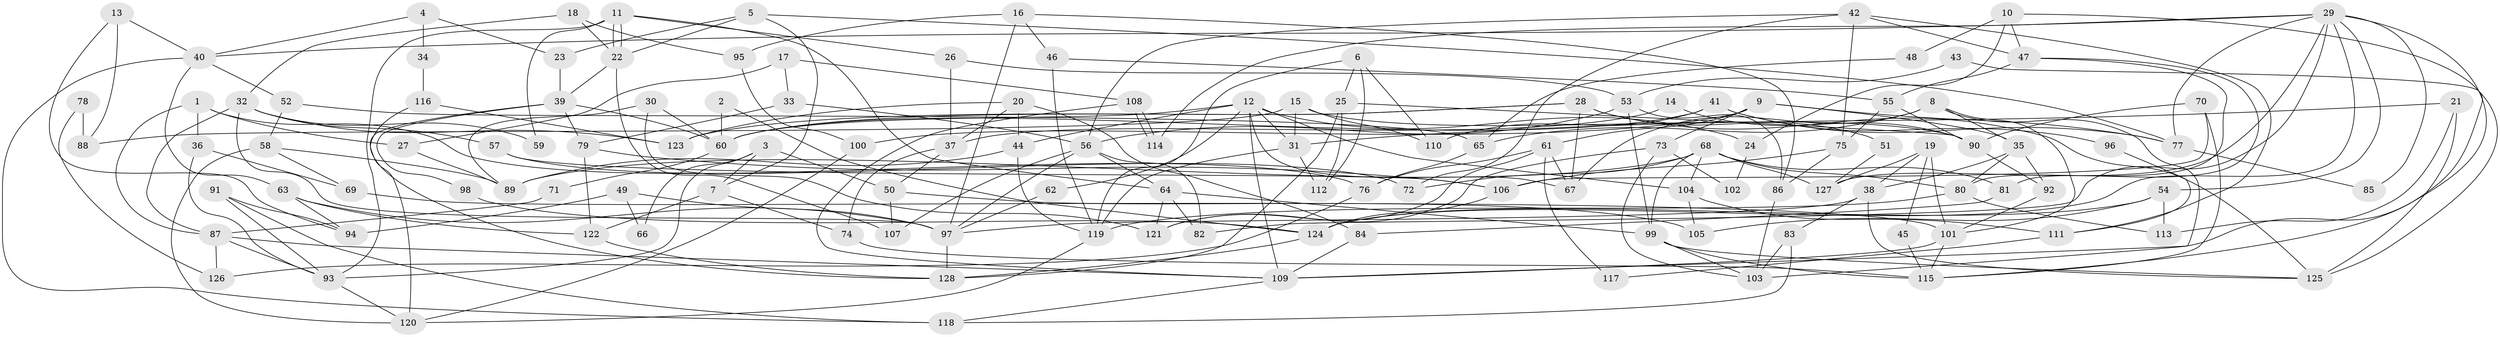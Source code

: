 // coarse degree distribution, {5: 0.12048192771084337, 2: 0.10843373493975904, 6: 0.13253012048192772, 3: 0.24096385542168675, 4: 0.14457831325301204, 7: 0.0963855421686747, 8: 0.0963855421686747, 9: 0.04819277108433735, 10: 0.012048192771084338}
// Generated by graph-tools (version 1.1) at 2025/24/03/03/25 07:24:04]
// undirected, 128 vertices, 256 edges
graph export_dot {
graph [start="1"]
  node [color=gray90,style=filled];
  1;
  2;
  3;
  4;
  5;
  6;
  7;
  8;
  9;
  10;
  11;
  12;
  13;
  14;
  15;
  16;
  17;
  18;
  19;
  20;
  21;
  22;
  23;
  24;
  25;
  26;
  27;
  28;
  29;
  30;
  31;
  32;
  33;
  34;
  35;
  36;
  37;
  38;
  39;
  40;
  41;
  42;
  43;
  44;
  45;
  46;
  47;
  48;
  49;
  50;
  51;
  52;
  53;
  54;
  55;
  56;
  57;
  58;
  59;
  60;
  61;
  62;
  63;
  64;
  65;
  66;
  67;
  68;
  69;
  70;
  71;
  72;
  73;
  74;
  75;
  76;
  77;
  78;
  79;
  80;
  81;
  82;
  83;
  84;
  85;
  86;
  87;
  88;
  89;
  90;
  91;
  92;
  93;
  94;
  95;
  96;
  97;
  98;
  99;
  100;
  101;
  102;
  103;
  104;
  105;
  106;
  107;
  108;
  109;
  110;
  111;
  112;
  113;
  114;
  115;
  116;
  117;
  118;
  119;
  120;
  121;
  122;
  123;
  124;
  125;
  126;
  127;
  128;
  1 -- 36;
  1 -- 87;
  1 -- 27;
  1 -- 76;
  2 -- 60;
  2 -- 124;
  3 -- 7;
  3 -- 93;
  3 -- 50;
  3 -- 66;
  4 -- 40;
  4 -- 23;
  4 -- 34;
  5 -- 77;
  5 -- 22;
  5 -- 7;
  5 -- 23;
  6 -- 25;
  6 -- 119;
  6 -- 110;
  6 -- 112;
  7 -- 122;
  7 -- 74;
  8 -- 103;
  8 -- 35;
  8 -- 65;
  8 -- 67;
  8 -- 101;
  9 -- 61;
  9 -- 73;
  9 -- 35;
  9 -- 77;
  9 -- 100;
  10 -- 115;
  10 -- 47;
  10 -- 24;
  10 -- 48;
  11 -- 22;
  11 -- 22;
  11 -- 93;
  11 -- 26;
  11 -- 59;
  11 -- 64;
  12 -- 104;
  12 -- 60;
  12 -- 24;
  12 -- 31;
  12 -- 44;
  12 -- 62;
  12 -- 67;
  12 -- 109;
  13 -- 40;
  13 -- 94;
  13 -- 88;
  14 -- 90;
  14 -- 37;
  15 -- 90;
  15 -- 110;
  15 -- 31;
  15 -- 88;
  16 -- 95;
  16 -- 97;
  16 -- 46;
  16 -- 86;
  17 -- 33;
  17 -- 108;
  17 -- 27;
  18 -- 22;
  18 -- 32;
  18 -- 95;
  19 -- 38;
  19 -- 101;
  19 -- 45;
  19 -- 127;
  20 -- 44;
  20 -- 37;
  20 -- 84;
  20 -- 123;
  21 -- 125;
  21 -- 31;
  21 -- 113;
  22 -- 107;
  22 -- 39;
  23 -- 39;
  24 -- 102;
  25 -- 128;
  25 -- 112;
  25 -- 90;
  26 -- 53;
  26 -- 37;
  27 -- 89;
  28 -- 67;
  28 -- 123;
  28 -- 51;
  28 -- 60;
  28 -- 125;
  29 -- 54;
  29 -- 127;
  29 -- 40;
  29 -- 77;
  29 -- 82;
  29 -- 85;
  29 -- 109;
  29 -- 114;
  29 -- 124;
  30 -- 121;
  30 -- 89;
  30 -- 60;
  31 -- 112;
  31 -- 119;
  32 -- 57;
  32 -- 97;
  32 -- 59;
  32 -- 87;
  32 -- 123;
  33 -- 56;
  33 -- 79;
  34 -- 116;
  35 -- 92;
  35 -- 38;
  35 -- 80;
  36 -- 93;
  36 -- 69;
  37 -- 74;
  37 -- 50;
  38 -- 83;
  38 -- 97;
  38 -- 125;
  39 -- 60;
  39 -- 79;
  39 -- 98;
  39 -- 120;
  40 -- 63;
  40 -- 52;
  40 -- 118;
  41 -- 60;
  41 -- 77;
  41 -- 96;
  41 -- 110;
  42 -- 75;
  42 -- 47;
  42 -- 56;
  42 -- 72;
  42 -- 111;
  43 -- 125;
  43 -- 53;
  44 -- 89;
  44 -- 119;
  45 -- 115;
  46 -- 119;
  46 -- 55;
  47 -- 81;
  47 -- 80;
  47 -- 55;
  48 -- 65;
  49 -- 97;
  49 -- 94;
  49 -- 66;
  50 -- 105;
  50 -- 107;
  51 -- 127;
  52 -- 58;
  52 -- 65;
  53 -- 99;
  53 -- 56;
  53 -- 86;
  54 -- 113;
  54 -- 124;
  54 -- 105;
  55 -- 75;
  55 -- 90;
  56 -- 82;
  56 -- 64;
  56 -- 97;
  56 -- 107;
  57 -- 72;
  57 -- 106;
  58 -- 89;
  58 -- 120;
  58 -- 69;
  60 -- 71;
  61 -- 76;
  61 -- 67;
  61 -- 117;
  61 -- 121;
  62 -- 97;
  63 -- 122;
  63 -- 97;
  63 -- 94;
  64 -- 82;
  64 -- 99;
  64 -- 121;
  65 -- 76;
  68 -- 99;
  68 -- 80;
  68 -- 72;
  68 -- 81;
  68 -- 89;
  68 -- 104;
  68 -- 127;
  69 -- 101;
  70 -- 90;
  70 -- 115;
  70 -- 106;
  71 -- 87;
  73 -- 121;
  73 -- 103;
  73 -- 102;
  74 -- 115;
  75 -- 86;
  75 -- 106;
  76 -- 126;
  77 -- 85;
  78 -- 126;
  78 -- 88;
  79 -- 106;
  79 -- 122;
  80 -- 119;
  80 -- 113;
  81 -- 84;
  83 -- 118;
  83 -- 103;
  84 -- 109;
  86 -- 103;
  87 -- 109;
  87 -- 93;
  87 -- 126;
  90 -- 92;
  91 -- 93;
  91 -- 118;
  91 -- 94;
  92 -- 101;
  93 -- 120;
  95 -- 100;
  96 -- 111;
  97 -- 128;
  98 -- 124;
  99 -- 125;
  99 -- 103;
  99 -- 115;
  100 -- 120;
  101 -- 109;
  101 -- 115;
  104 -- 105;
  104 -- 111;
  106 -- 124;
  108 -- 109;
  108 -- 114;
  108 -- 114;
  109 -- 118;
  111 -- 117;
  116 -- 128;
  116 -- 123;
  119 -- 120;
  122 -- 128;
  124 -- 128;
}
